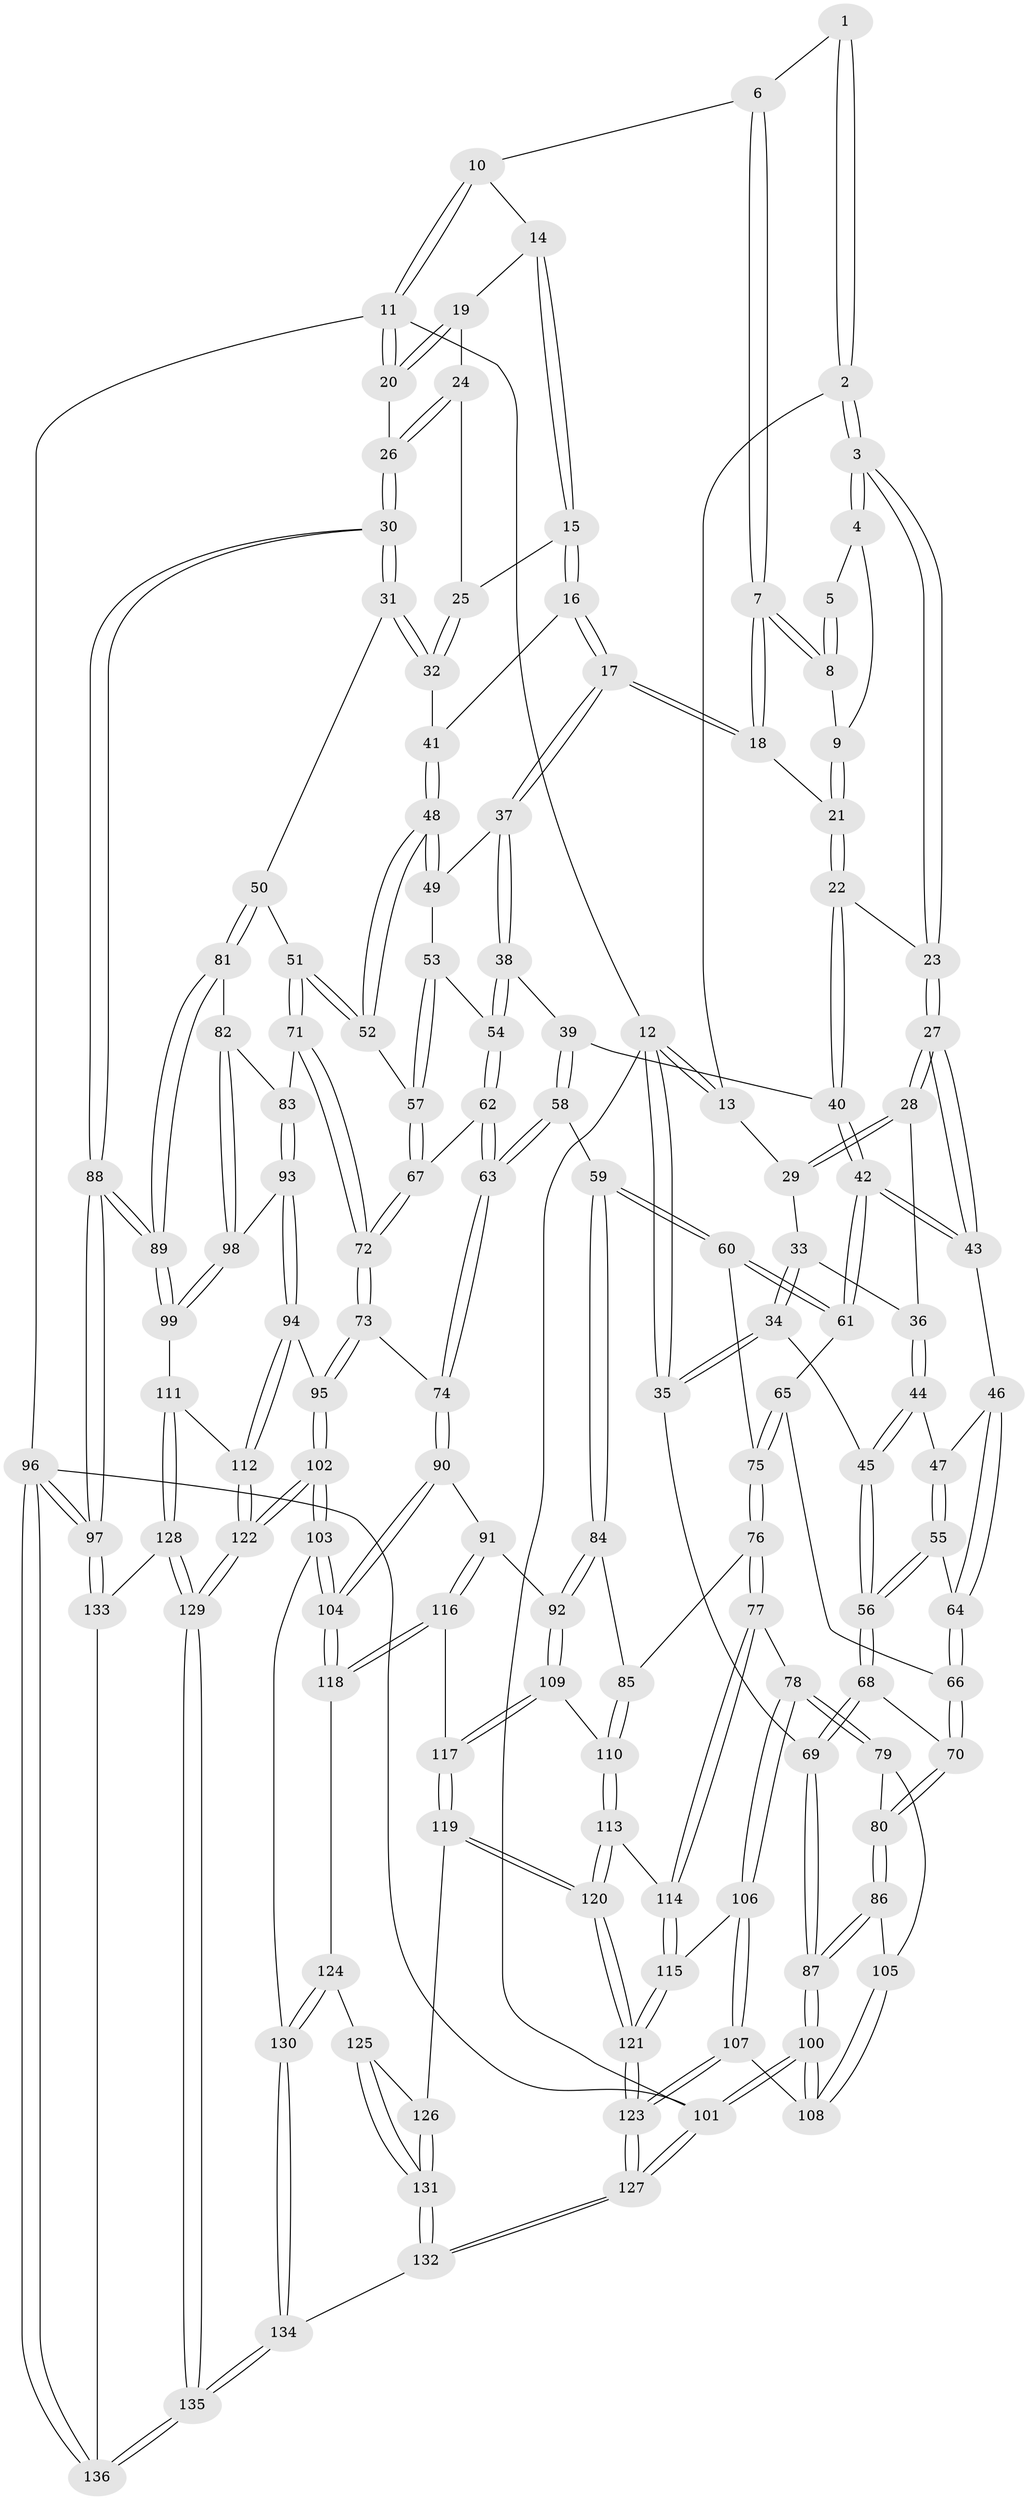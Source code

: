 // coarse degree distribution, {3: 0.10588235294117647, 5: 0.43529411764705883, 6: 0.10588235294117647, 4: 0.35294117647058826}
// Generated by graph-tools (version 1.1) at 2025/42/03/06/25 10:42:32]
// undirected, 136 vertices, 337 edges
graph export_dot {
graph [start="1"]
  node [color=gray90,style=filled];
  1 [pos="+0.5469087495897554+0"];
  2 [pos="+0.15390925854690926+0"];
  3 [pos="+0.39142908173460655+0.11467616824363729"];
  4 [pos="+0.4705573918952389+0.052444766820639054"];
  5 [pos="+0.5165627715459657+0"];
  6 [pos="+0.7029106946224108+0"];
  7 [pos="+0.622889018724149+0.10401849340805219"];
  8 [pos="+0.5267967644258417+0.08685472361422"];
  9 [pos="+0.5123990897507009+0.095856257252216"];
  10 [pos="+0.772681190015379+0"];
  11 [pos="+1+0"];
  12 [pos="+0+0"];
  13 [pos="+0.10756303359545573+0"];
  14 [pos="+0.7797249660289975+0"];
  15 [pos="+0.7636045864240439+0.18544777448413746"];
  16 [pos="+0.7500483123416186+0.20769769015753278"];
  17 [pos="+0.6569248497740391+0.21130957307191325"];
  18 [pos="+0.627862087961356+0.1431366755738844"];
  19 [pos="+0.9041273489524644+0.06286624526346803"];
  20 [pos="+1+0.09669424117814954"];
  21 [pos="+0.47847220555301534+0.14840974296704176"];
  22 [pos="+0.4316383910280221+0.18035790912864505"];
  23 [pos="+0.4042575568349755+0.16443678088536454"];
  24 [pos="+0.9036133153581342+0.08689720555521058"];
  25 [pos="+0.885191666785106+0.13053861893124025"];
  26 [pos="+1+0.32245718241840676"];
  27 [pos="+0.27489945757184714+0.23011617148629063"];
  28 [pos="+0.2630604788993422+0.22131134496099075"];
  29 [pos="+0.13271418941091243+0"];
  30 [pos="+1+0.3392181376133905"];
  31 [pos="+1+0.3533181078054216"];
  32 [pos="+0.9332128554038591+0.23259063505352323"];
  33 [pos="+0.12584337534402582+0.0014741641022750433"];
  34 [pos="+0+0.2861860881455544"];
  35 [pos="+0+0.33072524219214244"];
  36 [pos="+0.13010440436009996+0.2509097357718914"];
  37 [pos="+0.6317832394753251+0.2417675808286366"];
  38 [pos="+0.6104392228869464+0.266471078962076"];
  39 [pos="+0.5124835029430509+0.2835669225532274"];
  40 [pos="+0.4847238729778041+0.27174061730560684"];
  41 [pos="+0.7697649330101737+0.23082590471609063"];
  42 [pos="+0.349052016332429+0.3694206900047138"];
  43 [pos="+0.2801859853025541+0.30624167395265256"];
  44 [pos="+0.09858532399665604+0.2868008578866951"];
  45 [pos="+0.059444899256307346+0.2992531636931273"];
  46 [pos="+0.23068751501467694+0.3341838451369185"];
  47 [pos="+0.1609652207626515+0.3203516863241977"];
  48 [pos="+0.8018975626190552+0.3262004333700331"];
  49 [pos="+0.7255342722356566+0.3296013937389697"];
  50 [pos="+0.9520440587995691+0.4173826786666762"];
  51 [pos="+0.892574474785422+0.4141895890669789"];
  52 [pos="+0.8111247514910571+0.3451097600150309"];
  53 [pos="+0.6747854435261222+0.3425150465901525"];
  54 [pos="+0.6363728464914433+0.3297967233785889"];
  55 [pos="+0.1541297350321238+0.38094724849679806"];
  56 [pos="+0.11174690916848636+0.421379120163803"];
  57 [pos="+0.7314833559986077+0.37560191272846927"];
  58 [pos="+0.5137692623240162+0.4758035510713302"];
  59 [pos="+0.4144907737964209+0.49272725899247993"];
  60 [pos="+0.35542423995584405+0.42705787610345597"];
  61 [pos="+0.3543988845255104+0.42566646951963405"];
  62 [pos="+0.636308359743074+0.3332206011513511"];
  63 [pos="+0.5646215043705363+0.49798164548153057"];
  64 [pos="+0.21408625723794833+0.37341444225859366"];
  65 [pos="+0.26857727067754694+0.45137563172908557"];
  66 [pos="+0.20781962686054808+0.4491334144198774"];
  67 [pos="+0.6943357972923082+0.44305270887300086"];
  68 [pos="+0.1141012512766193+0.4514814101941275"];
  69 [pos="+0+0.42654979202377236"];
  70 [pos="+0.14436438804968868+0.4928172274726091"];
  71 [pos="+0.7354428090188697+0.5264025833103497"];
  72 [pos="+0.6937837639165355+0.5327113025440258"];
  73 [pos="+0.6845009949213483+0.5383139504836046"];
  74 [pos="+0.6284198334591371+0.5547739262613177"];
  75 [pos="+0.26256748312403166+0.5471906193122823"];
  76 [pos="+0.24273418951669498+0.6161073922939998"];
  77 [pos="+0.2408522995633743+0.6164906454492689"];
  78 [pos="+0.23488702712820786+0.6166447269627158"];
  79 [pos="+0.16385016961643928+0.5905350440881735"];
  80 [pos="+0.14299332083799202+0.5163495979540218"];
  81 [pos="+0.9214153570227565+0.5823376707556805"];
  82 [pos="+0.9054789060311776+0.5923239062699392"];
  83 [pos="+0.7766636041232677+0.5620957485758269"];
  84 [pos="+0.3880636456372859+0.5631325922186337"];
  85 [pos="+0.3125295833056899+0.6185575065092344"];
  86 [pos="+0+0.5436733162796346"];
  87 [pos="+0+0.5428984501006004"];
  88 [pos="+1+0.784037574167633"];
  89 [pos="+1+0.7589244982345723"];
  90 [pos="+0.6012061417158279+0.6320536323207815"];
  91 [pos="+0.5037390003302316+0.6718381822171063"];
  92 [pos="+0.4734279281210186+0.653712660577311"];
  93 [pos="+0.8360841015642209+0.6649133164478751"];
  94 [pos="+0.8053372174449178+0.7245845797405563"];
  95 [pos="+0.793575607477451+0.7283382185636311"];
  96 [pos="+1+1"];
  97 [pos="+1+1"];
  98 [pos="+0.8615982780288624+0.6496519933299241"];
  99 [pos="+1+0.7657415735021352"];
  100 [pos="+0+0.642917619807434"];
  101 [pos="+0+1"];
  102 [pos="+0.6905473197475458+0.8120186680269522"];
  103 [pos="+0.6866310347440837+0.8102053391123435"];
  104 [pos="+0.6744804818164046+0.7946673207183143"];
  105 [pos="+0.14459552861610933+0.6061003186017929"];
  106 [pos="+0.20868832460054593+0.7369253631404875"];
  107 [pos="+0.09371994502178496+0.7645087489953315"];
  108 [pos="+0.07156733843506322+0.7086067878298336"];
  109 [pos="+0.3599330085929349+0.7011625955057085"];
  110 [pos="+0.34971466940149+0.6921856648613407"];
  111 [pos="+0.9537627445515854+0.7938959755404017"];
  112 [pos="+0.9469356393877247+0.7922033166416318"];
  113 [pos="+0.3033810705996847+0.7420001327040161"];
  114 [pos="+0.2765654588418574+0.7374141880573826"];
  115 [pos="+0.23737719333984708+0.7798268711767481"];
  116 [pos="+0.46879981855475095+0.7642826999954123"];
  117 [pos="+0.3987969971741707+0.766458336076918"];
  118 [pos="+0.47032158472266783+0.7664162815874619"];
  119 [pos="+0.33641234360485583+0.8391942651691744"];
  120 [pos="+0.3228653527111099+0.8431916032158348"];
  121 [pos="+0.2543351565580917+0.8825034420065244"];
  122 [pos="+0.7246335796556075+0.882525406021847"];
  123 [pos="+0.09904811293763477+1"];
  124 [pos="+0.4890064668800714+0.8478060502416795"];
  125 [pos="+0.442564077846896+0.8834607422002984"];
  126 [pos="+0.37146302462484504+0.8597605785258867"];
  127 [pos="+0.027280662681998705+1"];
  128 [pos="+0.8989372047047091+0.8977553466171939"];
  129 [pos="+0.74283011628288+0.9462897228668794"];
  130 [pos="+0.5471031227263129+0.879476654889659"];
  131 [pos="+0.43703314790507974+1"];
  132 [pos="+0.4410074467691038+1"];
  133 [pos="+0.9246431843395401+0.9374276138332336"];
  134 [pos="+0.5129668839409358+1"];
  135 [pos="+0.7126318161409608+1"];
  136 [pos="+0.7861292918214086+1"];
  1 -- 2;
  1 -- 2;
  1 -- 6;
  2 -- 3;
  2 -- 3;
  2 -- 13;
  3 -- 4;
  3 -- 4;
  3 -- 23;
  3 -- 23;
  4 -- 5;
  4 -- 9;
  5 -- 8;
  5 -- 8;
  6 -- 7;
  6 -- 7;
  6 -- 10;
  7 -- 8;
  7 -- 8;
  7 -- 18;
  7 -- 18;
  8 -- 9;
  9 -- 21;
  9 -- 21;
  10 -- 11;
  10 -- 11;
  10 -- 14;
  11 -- 12;
  11 -- 20;
  11 -- 20;
  11 -- 96;
  12 -- 13;
  12 -- 13;
  12 -- 35;
  12 -- 35;
  12 -- 101;
  13 -- 29;
  14 -- 15;
  14 -- 15;
  14 -- 19;
  15 -- 16;
  15 -- 16;
  15 -- 25;
  16 -- 17;
  16 -- 17;
  16 -- 41;
  17 -- 18;
  17 -- 18;
  17 -- 37;
  17 -- 37;
  18 -- 21;
  19 -- 20;
  19 -- 20;
  19 -- 24;
  20 -- 26;
  21 -- 22;
  21 -- 22;
  22 -- 23;
  22 -- 40;
  22 -- 40;
  23 -- 27;
  23 -- 27;
  24 -- 25;
  24 -- 26;
  24 -- 26;
  25 -- 32;
  25 -- 32;
  26 -- 30;
  26 -- 30;
  27 -- 28;
  27 -- 28;
  27 -- 43;
  27 -- 43;
  28 -- 29;
  28 -- 29;
  28 -- 36;
  29 -- 33;
  30 -- 31;
  30 -- 31;
  30 -- 88;
  30 -- 88;
  31 -- 32;
  31 -- 32;
  31 -- 50;
  32 -- 41;
  33 -- 34;
  33 -- 34;
  33 -- 36;
  34 -- 35;
  34 -- 35;
  34 -- 45;
  35 -- 69;
  36 -- 44;
  36 -- 44;
  37 -- 38;
  37 -- 38;
  37 -- 49;
  38 -- 39;
  38 -- 54;
  38 -- 54;
  39 -- 40;
  39 -- 58;
  39 -- 58;
  40 -- 42;
  40 -- 42;
  41 -- 48;
  41 -- 48;
  42 -- 43;
  42 -- 43;
  42 -- 61;
  42 -- 61;
  43 -- 46;
  44 -- 45;
  44 -- 45;
  44 -- 47;
  45 -- 56;
  45 -- 56;
  46 -- 47;
  46 -- 64;
  46 -- 64;
  47 -- 55;
  47 -- 55;
  48 -- 49;
  48 -- 49;
  48 -- 52;
  48 -- 52;
  49 -- 53;
  50 -- 51;
  50 -- 81;
  50 -- 81;
  51 -- 52;
  51 -- 52;
  51 -- 71;
  51 -- 71;
  52 -- 57;
  53 -- 54;
  53 -- 57;
  53 -- 57;
  54 -- 62;
  54 -- 62;
  55 -- 56;
  55 -- 56;
  55 -- 64;
  56 -- 68;
  56 -- 68;
  57 -- 67;
  57 -- 67;
  58 -- 59;
  58 -- 63;
  58 -- 63;
  59 -- 60;
  59 -- 60;
  59 -- 84;
  59 -- 84;
  60 -- 61;
  60 -- 61;
  60 -- 75;
  61 -- 65;
  62 -- 63;
  62 -- 63;
  62 -- 67;
  63 -- 74;
  63 -- 74;
  64 -- 66;
  64 -- 66;
  65 -- 66;
  65 -- 75;
  65 -- 75;
  66 -- 70;
  66 -- 70;
  67 -- 72;
  67 -- 72;
  68 -- 69;
  68 -- 69;
  68 -- 70;
  69 -- 87;
  69 -- 87;
  70 -- 80;
  70 -- 80;
  71 -- 72;
  71 -- 72;
  71 -- 83;
  72 -- 73;
  72 -- 73;
  73 -- 74;
  73 -- 95;
  73 -- 95;
  74 -- 90;
  74 -- 90;
  75 -- 76;
  75 -- 76;
  76 -- 77;
  76 -- 77;
  76 -- 85;
  77 -- 78;
  77 -- 114;
  77 -- 114;
  78 -- 79;
  78 -- 79;
  78 -- 106;
  78 -- 106;
  79 -- 80;
  79 -- 105;
  80 -- 86;
  80 -- 86;
  81 -- 82;
  81 -- 89;
  81 -- 89;
  82 -- 83;
  82 -- 98;
  82 -- 98;
  83 -- 93;
  83 -- 93;
  84 -- 85;
  84 -- 92;
  84 -- 92;
  85 -- 110;
  85 -- 110;
  86 -- 87;
  86 -- 87;
  86 -- 105;
  87 -- 100;
  87 -- 100;
  88 -- 89;
  88 -- 89;
  88 -- 97;
  88 -- 97;
  89 -- 99;
  89 -- 99;
  90 -- 91;
  90 -- 104;
  90 -- 104;
  91 -- 92;
  91 -- 116;
  91 -- 116;
  92 -- 109;
  92 -- 109;
  93 -- 94;
  93 -- 94;
  93 -- 98;
  94 -- 95;
  94 -- 112;
  94 -- 112;
  95 -- 102;
  95 -- 102;
  96 -- 97;
  96 -- 97;
  96 -- 136;
  96 -- 136;
  96 -- 101;
  97 -- 133;
  97 -- 133;
  98 -- 99;
  98 -- 99;
  99 -- 111;
  100 -- 101;
  100 -- 101;
  100 -- 108;
  100 -- 108;
  101 -- 127;
  101 -- 127;
  102 -- 103;
  102 -- 103;
  102 -- 122;
  102 -- 122;
  103 -- 104;
  103 -- 104;
  103 -- 130;
  104 -- 118;
  104 -- 118;
  105 -- 108;
  105 -- 108;
  106 -- 107;
  106 -- 107;
  106 -- 115;
  107 -- 108;
  107 -- 123;
  107 -- 123;
  109 -- 110;
  109 -- 117;
  109 -- 117;
  110 -- 113;
  110 -- 113;
  111 -- 112;
  111 -- 128;
  111 -- 128;
  112 -- 122;
  112 -- 122;
  113 -- 114;
  113 -- 120;
  113 -- 120;
  114 -- 115;
  114 -- 115;
  115 -- 121;
  115 -- 121;
  116 -- 117;
  116 -- 118;
  116 -- 118;
  117 -- 119;
  117 -- 119;
  118 -- 124;
  119 -- 120;
  119 -- 120;
  119 -- 126;
  120 -- 121;
  120 -- 121;
  121 -- 123;
  121 -- 123;
  122 -- 129;
  122 -- 129;
  123 -- 127;
  123 -- 127;
  124 -- 125;
  124 -- 130;
  124 -- 130;
  125 -- 126;
  125 -- 131;
  125 -- 131;
  126 -- 131;
  126 -- 131;
  127 -- 132;
  127 -- 132;
  128 -- 129;
  128 -- 129;
  128 -- 133;
  129 -- 135;
  129 -- 135;
  130 -- 134;
  130 -- 134;
  131 -- 132;
  131 -- 132;
  132 -- 134;
  133 -- 136;
  134 -- 135;
  134 -- 135;
  135 -- 136;
  135 -- 136;
}
